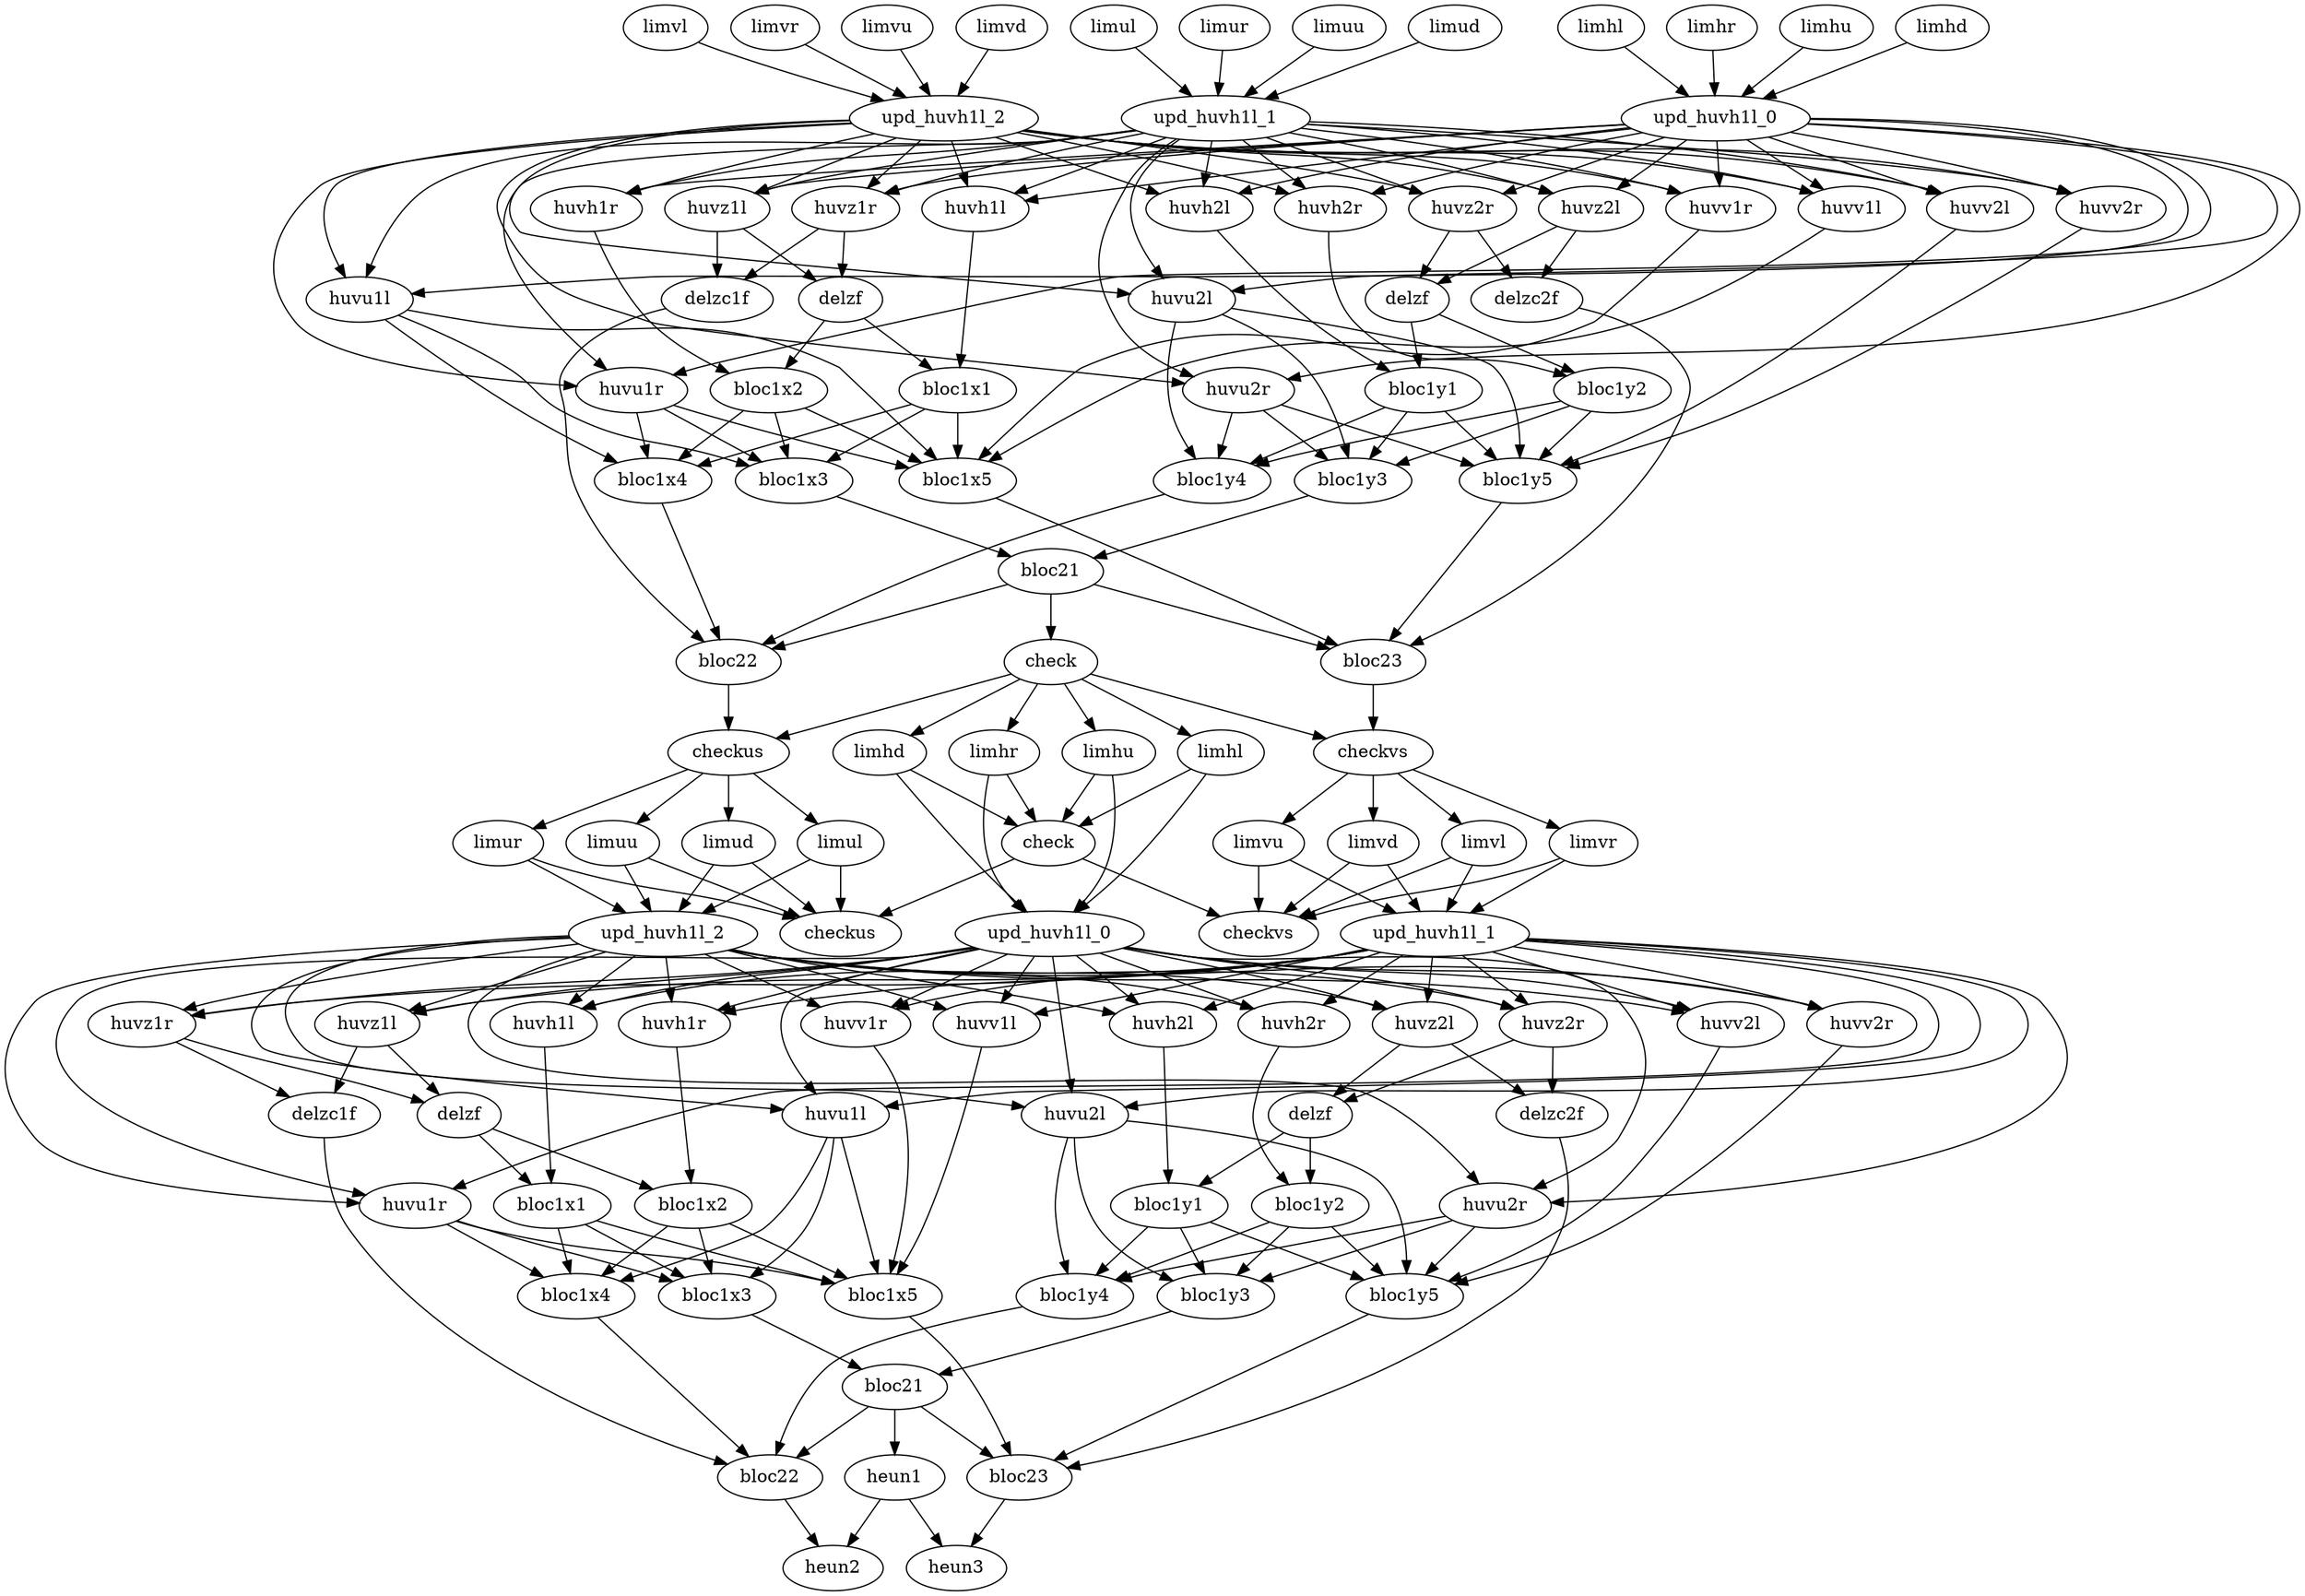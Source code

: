 strict digraph  {
	node [label="\N"];
	0	 [label=limhl];
	12	 [label=upd_huvh1l_0];
	0 -> 12;
	1	 [label=limhr];
	1 -> 12;
	2	 [label=limhu];
	2 -> 12;
	3	 [label=limhd];
	3 -> 12;
	4	 [label=limul];
	13	 [label=upd_huvh1l_1];
	4 -> 13;
	5	 [label=limur];
	5 -> 13;
	6	 [label=limuu];
	6 -> 13;
	7	 [label=limud];
	7 -> 13;
	8	 [label=limvl];
	14	 [label=upd_huvh1l_2];
	8 -> 14;
	9	 [label=limvr];
	9 -> 14;
	10	 [label=limvu];
	10 -> 14;
	11	 [label=limvd];
	11 -> 14;
	15	 [label=huvh1l];
	12 -> 15;
	16	 [label=huvh1r];
	12 -> 16;
	17	 [label=huvu1l];
	12 -> 17;
	18	 [label=huvu1r];
	12 -> 18;
	19	 [label=huvv1l];
	12 -> 19;
	20	 [label=huvv1r];
	12 -> 20;
	21	 [label=huvz1l];
	12 -> 21;
	22	 [label=huvz1r];
	12 -> 22;
	23	 [label=huvh2l];
	12 -> 23;
	24	 [label=huvh2r];
	12 -> 24;
	25	 [label=huvu2l];
	12 -> 25;
	26	 [label=huvu2r];
	12 -> 26;
	27	 [label=huvv2l];
	12 -> 27;
	28	 [label=huvv2r];
	12 -> 28;
	29	 [label=huvz2l];
	12 -> 29;
	30	 [label=huvz2r];
	12 -> 30;
	13 -> 15;
	13 -> 16;
	13 -> 17;
	13 -> 18;
	13 -> 19;
	13 -> 20;
	13 -> 21;
	13 -> 22;
	13 -> 23;
	13 -> 24;
	13 -> 25;
	13 -> 26;
	13 -> 27;
	13 -> 28;
	13 -> 29;
	13 -> 30;
	14 -> 15;
	14 -> 16;
	14 -> 17;
	14 -> 18;
	14 -> 19;
	14 -> 20;
	14 -> 21;
	14 -> 22;
	14 -> 23;
	14 -> 24;
	14 -> 25;
	14 -> 26;
	14 -> 27;
	14 -> 28;
	14 -> 29;
	14 -> 30;
	35	 [label=bloc1x1];
	15 -> 35;
	36	 [label=bloc1x2];
	16 -> 36;
	37	 [label=bloc1x3];
	17 -> 37;
	38	 [label=bloc1x4];
	17 -> 38;
	39	 [label=bloc1x5];
	17 -> 39;
	18 -> 37;
	18 -> 38;
	18 -> 39;
	19 -> 39;
	20 -> 39;
	31	 [label=delzf];
	21 -> 31;
	32	 [label=delzc1f];
	21 -> 32;
	22 -> 31;
	22 -> 32;
	40	 [label=bloc1y1];
	23 -> 40;
	41	 [label=bloc1y2];
	24 -> 41;
	42	 [label=bloc1y3];
	25 -> 42;
	43	 [label=bloc1y4];
	25 -> 43;
	44	 [label=bloc1y5];
	25 -> 44;
	26 -> 42;
	26 -> 43;
	26 -> 44;
	27 -> 44;
	28 -> 44;
	33	 [label=delzf];
	29 -> 33;
	34	 [label=delzc2f];
	29 -> 34;
	30 -> 33;
	30 -> 34;
	31 -> 35;
	31 -> 36;
	46	 [label=bloc22];
	32 -> 46;
	33 -> 40;
	33 -> 41;
	47	 [label=bloc23];
	34 -> 47;
	35 -> 37;
	35 -> 38;
	35 -> 39;
	36 -> 37;
	36 -> 38;
	36 -> 39;
	45	 [label=bloc21];
	37 -> 45;
	38 -> 46;
	39 -> 47;
	40 -> 42;
	40 -> 43;
	40 -> 44;
	41 -> 42;
	41 -> 43;
	41 -> 44;
	42 -> 45;
	43 -> 46;
	44 -> 47;
	45 -> 46;
	45 -> 47;
	48	 [label=check];
	45 -> 48;
	49	 [label=checkus];
	46 -> 49;
	50	 [label=checkvs];
	47 -> 50;
	48 -> 49;
	48 -> 50;
	51	 [label=limhl];
	48 -> 51;
	52	 [label=limhr];
	48 -> 52;
	53	 [label=limhu];
	48 -> 53;
	54	 [label=limhd];
	48 -> 54;
	55	 [label=limul];
	49 -> 55;
	56	 [label=limur];
	49 -> 56;
	57	 [label=limuu];
	49 -> 57;
	58	 [label=limud];
	49 -> 58;
	59	 [label=limvl];
	50 -> 59;
	60	 [label=limvr];
	50 -> 60;
	61	 [label=limvu];
	50 -> 61;
	62	 [label=limvd];
	50 -> 62;
	63	 [label=upd_huvh1l_0];
	51 -> 63;
	102	 [label=check];
	51 -> 102;
	52 -> 63;
	52 -> 102;
	53 -> 63;
	53 -> 102;
	54 -> 63;
	54 -> 102;
	65	 [label=upd_huvh1l_2];
	55 -> 65;
	103	 [label=checkus];
	55 -> 103;
	56 -> 65;
	56 -> 103;
	57 -> 65;
	57 -> 103;
	58 -> 65;
	58 -> 103;
	64	 [label=upd_huvh1l_1];
	59 -> 64;
	104	 [label=checkvs];
	59 -> 104;
	60 -> 64;
	60 -> 104;
	61 -> 64;
	61 -> 104;
	62 -> 64;
	62 -> 104;
	66	 [label=huvh1l];
	63 -> 66;
	67	 [label=huvh1r];
	63 -> 67;
	68	 [label=huvu1l];
	63 -> 68;
	69	 [label=huvu1r];
	63 -> 69;
	70	 [label=huvv1l];
	63 -> 70;
	71	 [label=huvv1r];
	63 -> 71;
	72	 [label=huvz1l];
	63 -> 72;
	73	 [label=huvz1r];
	63 -> 73;
	74	 [label=huvh2l];
	63 -> 74;
	75	 [label=huvh2r];
	63 -> 75;
	76	 [label=huvu2l];
	63 -> 76;
	77	 [label=huvu2r];
	63 -> 77;
	78	 [label=huvv2l];
	63 -> 78;
	79	 [label=huvv2r];
	63 -> 79;
	80	 [label=huvz2l];
	63 -> 80;
	81	 [label=huvz2r];
	63 -> 81;
	64 -> 66;
	64 -> 67;
	64 -> 68;
	64 -> 69;
	64 -> 70;
	64 -> 71;
	64 -> 72;
	64 -> 73;
	64 -> 74;
	64 -> 75;
	64 -> 76;
	64 -> 77;
	64 -> 78;
	64 -> 79;
	64 -> 80;
	64 -> 81;
	65 -> 66;
	65 -> 67;
	65 -> 68;
	65 -> 69;
	65 -> 70;
	65 -> 71;
	65 -> 72;
	65 -> 73;
	65 -> 74;
	65 -> 75;
	65 -> 76;
	65 -> 77;
	65 -> 78;
	65 -> 79;
	65 -> 80;
	65 -> 81;
	86	 [label=bloc1x1];
	66 -> 86;
	87	 [label=bloc1x2];
	67 -> 87;
	88	 [label=bloc1x3];
	68 -> 88;
	89	 [label=bloc1x4];
	68 -> 89;
	90	 [label=bloc1x5];
	68 -> 90;
	69 -> 88;
	69 -> 89;
	69 -> 90;
	70 -> 90;
	71 -> 90;
	82	 [label=delzf];
	72 -> 82;
	83	 [label=delzc1f];
	72 -> 83;
	73 -> 82;
	73 -> 83;
	91	 [label=bloc1y1];
	74 -> 91;
	92	 [label=bloc1y2];
	75 -> 92;
	93	 [label=bloc1y3];
	76 -> 93;
	94	 [label=bloc1y4];
	76 -> 94;
	95	 [label=bloc1y5];
	76 -> 95;
	77 -> 93;
	77 -> 94;
	77 -> 95;
	78 -> 95;
	79 -> 95;
	84	 [label=delzf];
	80 -> 84;
	85	 [label=delzc2f];
	80 -> 85;
	81 -> 84;
	81 -> 85;
	82 -> 86;
	82 -> 87;
	97	 [label=bloc22];
	83 -> 97;
	84 -> 91;
	84 -> 92;
	98	 [label=bloc23];
	85 -> 98;
	86 -> 88;
	86 -> 89;
	86 -> 90;
	87 -> 88;
	87 -> 89;
	87 -> 90;
	96	 [label=bloc21];
	88 -> 96;
	89 -> 97;
	90 -> 98;
	91 -> 93;
	91 -> 94;
	91 -> 95;
	92 -> 93;
	92 -> 94;
	92 -> 95;
	93 -> 96;
	94 -> 97;
	95 -> 98;
	96 -> 97;
	96 -> 98;
	99	 [label=heun1];
	96 -> 99;
	100	 [label=heun2];
	97 -> 100;
	101	 [label=heun3];
	98 -> 101;
	99 -> 100;
	99 -> 101;
	102 -> 103;
	102 -> 104;
}
